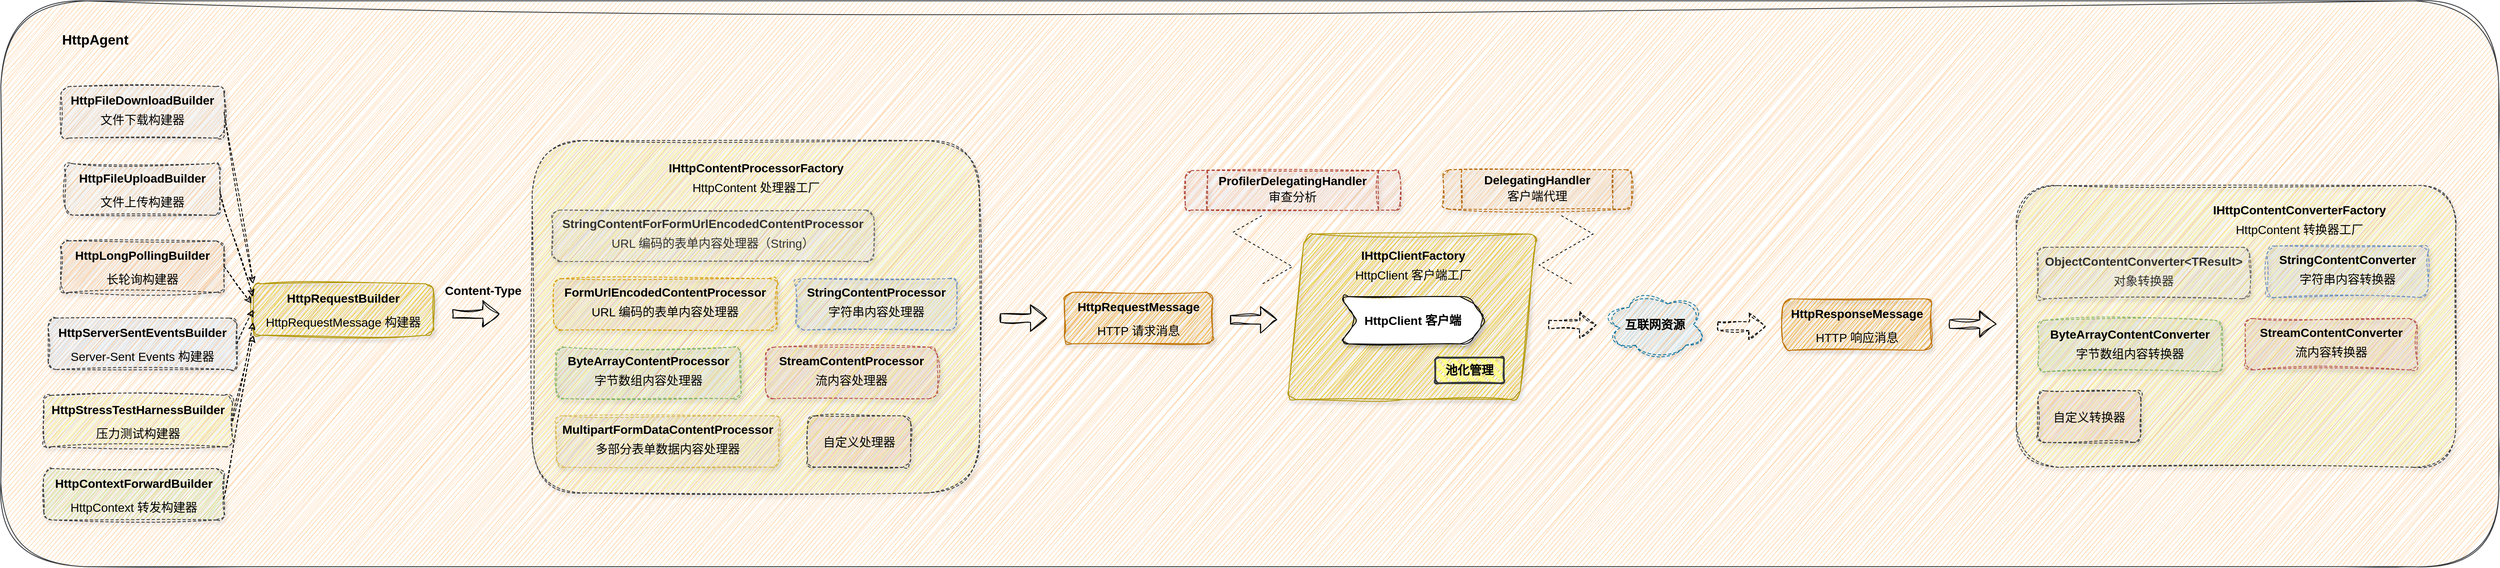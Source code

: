 <mxfile version="24.7.17">
  <diagram name="第 1 页" id="MidELUbckxybCgodSF5H">
    <mxGraphModel dx="3773" dy="2322" grid="1" gridSize="10" guides="1" tooltips="1" connect="1" arrows="1" fold="1" page="1" pageScale="1" pageWidth="827" pageHeight="1169" math="0" shadow="0">
      <root>
        <mxCell id="0" />
        <mxCell id="1" parent="0" />
        <mxCell id="ZTVas6iXDJ7H-JZrCOrF-97" value="" style="rounded=1;whiteSpace=wrap;html=1;sketch=1;curveFitting=1;jiggle=2;fillColor=#ffcc99;strokeColor=#36393d;" vertex="1" parent="1">
          <mxGeometry x="-500" y="-30" width="2910" height="660" as="geometry" />
        </mxCell>
        <mxCell id="ZTVas6iXDJ7H-JZrCOrF-8" value="HttpFileDownloadBuilder&lt;div style=&quot;line-height: 200%;&quot;&gt;&lt;span style=&quot;font-weight: normal;&quot;&gt;文件下载构建器&lt;/span&gt;&lt;/div&gt;" style="rounded=1;whiteSpace=wrap;html=1;fontSize=14;fontStyle=1;labelBackgroundColor=none;glass=0;shadow=1;sketch=1;curveFitting=1;jiggle=2;fillColor=#eeeeee;strokeColor=#36393d;dashed=1;" vertex="1" parent="1">
          <mxGeometry x="-430" y="70" width="190" height="60" as="geometry" />
        </mxCell>
        <mxCell id="ZTVas6iXDJ7H-JZrCOrF-32" value="&lt;div style=&quot;line-height: 200%;&quot;&gt;HttpFileUploadBuilder&lt;/div&gt;&lt;div style=&quot;line-height: 200%;&quot;&gt;&lt;span style=&quot;font-weight: normal;&quot;&gt;文件上传构建器&lt;/span&gt;&lt;/div&gt;" style="rounded=1;whiteSpace=wrap;html=1;fontSize=14;fontStyle=1;labelBackgroundColor=none;glass=0;shadow=1;sketch=1;curveFitting=1;jiggle=2;fillColor=#f9f7ed;strokeColor=#36393d;dashed=1;" vertex="1" parent="1">
          <mxGeometry x="-425" y="160" width="180" height="60" as="geometry" />
        </mxCell>
        <mxCell id="ZTVas6iXDJ7H-JZrCOrF-33" value="&lt;div style=&quot;line-height: 200%;&quot;&gt;HttpLongPollingBuilder&lt;/div&gt;&lt;div style=&quot;line-height: 200%;&quot;&gt;&lt;span style=&quot;font-weight: normal;&quot;&gt;长轮询构建器&lt;/span&gt;&lt;br&gt;&lt;/div&gt;" style="rounded=1;whiteSpace=wrap;html=1;fontSize=14;fontStyle=1;labelBackgroundColor=none;glass=0;shadow=1;sketch=1;curveFitting=1;jiggle=2;fillColor=#ffcc99;strokeColor=#36393d;dashed=1;" vertex="1" parent="1">
          <mxGeometry x="-430" y="250" width="190" height="60" as="geometry" />
        </mxCell>
        <mxCell id="ZTVas6iXDJ7H-JZrCOrF-34" value="&lt;div style=&quot;line-height: 200%;&quot;&gt;HttpServerSentEventsBuilder&lt;br&gt;&lt;/div&gt;&lt;div style=&quot;line-height: 200%;&quot;&gt;&lt;span style=&quot;font-weight: normal;&quot;&gt;Server-Sent Events 构建器&lt;/span&gt;&lt;br&gt;&lt;/div&gt;" style="rounded=1;whiteSpace=wrap;html=1;fontSize=14;fontStyle=1;labelBackgroundColor=none;glass=0;shadow=1;sketch=1;curveFitting=1;jiggle=2;fillColor=#cce5ff;strokeColor=#36393d;dashed=1;" vertex="1" parent="1">
          <mxGeometry x="-445" y="340" width="220" height="60" as="geometry" />
        </mxCell>
        <mxCell id="ZTVas6iXDJ7H-JZrCOrF-35" value="&lt;div style=&quot;line-height: 200%;&quot;&gt;HttpStressTestHarnessBuilder&lt;br&gt;&lt;/div&gt;&lt;div style=&quot;line-height: 200%;&quot;&gt;&lt;span style=&quot;font-weight: normal;&quot;&gt;压力测试构建器&lt;/span&gt;&lt;br&gt;&lt;/div&gt;" style="rounded=1;whiteSpace=wrap;html=1;fontSize=14;fontStyle=1;labelBackgroundColor=none;glass=0;shadow=1;sketch=1;curveFitting=1;jiggle=2;fillColor=#ffff88;strokeColor=#36393d;dashed=1;" vertex="1" parent="1">
          <mxGeometry x="-450" y="430" width="220" height="60" as="geometry" />
        </mxCell>
        <mxCell id="ZTVas6iXDJ7H-JZrCOrF-36" value="&lt;div style=&quot;line-height: 200%;&quot;&gt;HttpContextForwardBuilder&lt;br&gt;&lt;/div&gt;&lt;div style=&quot;line-height: 200%;&quot;&gt;&lt;span style=&quot;background-color: initial; font-weight: 400;&quot;&gt;HttpContext 转发构建器&lt;/span&gt;&lt;br&gt;&lt;/div&gt;" style="rounded=1;whiteSpace=wrap;html=1;fontSize=14;fontStyle=1;labelBackgroundColor=none;glass=0;shadow=1;sketch=1;curveFitting=1;jiggle=2;fillColor=#cdeb8b;strokeColor=#36393d;dashed=1;" vertex="1" parent="1">
          <mxGeometry x="-450" y="515.5" width="210" height="60" as="geometry" />
        </mxCell>
        <mxCell id="ZTVas6iXDJ7H-JZrCOrF-38" value="&lt;div style=&quot;line-height: 200%;&quot;&gt;HttpRequestBuilder&lt;br&gt;&lt;/div&gt;&lt;div style=&quot;line-height: 200%;&quot;&gt;&lt;span style=&quot;background-color: initial; font-weight: 400;&quot;&gt;HttpRequestMessage&amp;nbsp;&lt;/span&gt;&lt;span style=&quot;background-color: initial; font-weight: 400;&quot;&gt;构建器&lt;/span&gt;&lt;br&gt;&lt;/div&gt;" style="rounded=1;whiteSpace=wrap;html=1;fontSize=14;fontStyle=1;labelBackgroundColor=none;glass=0;shadow=1;sketch=1;curveFitting=1;jiggle=2;fillColor=#e3c800;strokeColor=#B09500;fontColor=#000000;" vertex="1" parent="1">
          <mxGeometry x="-206" y="300" width="210" height="60" as="geometry" />
        </mxCell>
        <mxCell id="ZTVas6iXDJ7H-JZrCOrF-39" value="" style="endArrow=classic;html=1;rounded=0;entryX=0;entryY=0;entryDx=0;entryDy=0;sketch=1;curveFitting=1;jiggle=2;flowAnimation=0;dashed=1;" edge="1" parent="1" target="ZTVas6iXDJ7H-JZrCOrF-38">
          <mxGeometry width="50" height="50" relative="1" as="geometry">
            <mxPoint x="-240" y="100" as="sourcePoint" />
            <mxPoint x="-190" y="50" as="targetPoint" />
          </mxGeometry>
        </mxCell>
        <mxCell id="ZTVas6iXDJ7H-JZrCOrF-41" value="" style="endArrow=classic;html=1;rounded=0;entryX=0;entryY=0.25;entryDx=0;entryDy=0;exitX=1;exitY=0.5;exitDx=0;exitDy=0;sketch=1;curveFitting=1;jiggle=2;dashed=1;" edge="1" parent="1" source="ZTVas6iXDJ7H-JZrCOrF-32" target="ZTVas6iXDJ7H-JZrCOrF-38">
          <mxGeometry width="50" height="50" relative="1" as="geometry">
            <mxPoint x="-220" y="250" as="sourcePoint" />
            <mxPoint x="-190" y="140" as="targetPoint" />
          </mxGeometry>
        </mxCell>
        <mxCell id="ZTVas6iXDJ7H-JZrCOrF-42" value="" style="endArrow=classic;html=1;rounded=0;sketch=1;curveFitting=1;jiggle=2;dashed=1;entryX=-0.01;entryY=0.383;entryDx=0;entryDy=0;entryPerimeter=0;" edge="1" parent="1" target="ZTVas6iXDJ7H-JZrCOrF-38">
          <mxGeometry width="50" height="50" relative="1" as="geometry">
            <mxPoint x="-240" y="280" as="sourcePoint" />
            <mxPoint x="-100" y="320" as="targetPoint" />
          </mxGeometry>
        </mxCell>
        <mxCell id="ZTVas6iXDJ7H-JZrCOrF-43" value="" style="endArrow=classic;html=1;rounded=0;exitX=1;exitY=0.5;exitDx=0;exitDy=0;sketch=1;curveFitting=1;jiggle=2;dashed=1;entryX=0;entryY=0.5;entryDx=0;entryDy=0;" edge="1" parent="1" source="ZTVas6iXDJ7H-JZrCOrF-34" target="ZTVas6iXDJ7H-JZrCOrF-38">
          <mxGeometry width="50" height="50" relative="1" as="geometry">
            <mxPoint x="-220" y="370" as="sourcePoint" />
            <mxPoint x="-90" y="340" as="targetPoint" />
          </mxGeometry>
        </mxCell>
        <mxCell id="ZTVas6iXDJ7H-JZrCOrF-44" value="" style="endArrow=classic;html=1;rounded=0;sketch=1;curveFitting=1;jiggle=2;dashed=1;entryX=0;entryY=0.75;entryDx=0;entryDy=0;" edge="1" parent="1" target="ZTVas6iXDJ7H-JZrCOrF-38">
          <mxGeometry width="50" height="50" relative="1" as="geometry">
            <mxPoint x="-230" y="460" as="sourcePoint" />
            <mxPoint x="-90" y="340" as="targetPoint" />
          </mxGeometry>
        </mxCell>
        <mxCell id="ZTVas6iXDJ7H-JZrCOrF-45" value="" style="endArrow=classic;html=1;rounded=0;sketch=1;curveFitting=1;jiggle=2;dashed=1;entryX=0;entryY=1;entryDx=0;entryDy=0;" edge="1" parent="1" target="ZTVas6iXDJ7H-JZrCOrF-38">
          <mxGeometry width="50" height="50" relative="1" as="geometry">
            <mxPoint x="-240" y="550" as="sourcePoint" />
            <mxPoint x="-90" y="350" as="targetPoint" />
          </mxGeometry>
        </mxCell>
        <mxCell id="ZTVas6iXDJ7H-JZrCOrF-46" value="" style="rounded=1;whiteSpace=wrap;html=1;fontSize=14;fontStyle=1;labelBackgroundColor=none;glass=0;shadow=1;sketch=1;curveFitting=1;jiggle=2;dashed=1;fillColor=#ffff88;strokeColor=#36393d;" vertex="1" parent="1">
          <mxGeometry x="119" y="133" width="521" height="411" as="geometry" />
        </mxCell>
        <mxCell id="ZTVas6iXDJ7H-JZrCOrF-47" value="" style="shape=flexArrow;endArrow=classic;html=1;rounded=0;sketch=1;curveFitting=1;jiggle=2;" edge="1" parent="1">
          <mxGeometry width="50" height="50" relative="1" as="geometry">
            <mxPoint x="664" y="340" as="sourcePoint" />
            <mxPoint x="719" y="340" as="targetPoint" />
          </mxGeometry>
        </mxCell>
        <mxCell id="ZTVas6iXDJ7H-JZrCOrF-48" value="&lt;div style=&quot;line-height: 200%;&quot;&gt;HttpRequestMessage&lt;br&gt;&lt;/div&gt;&lt;div style=&quot;line-height: 200%;&quot;&gt;&lt;span style=&quot;background-color: initial; font-weight: 400;&quot;&gt;HTTP 请求消息&lt;/span&gt;&lt;br&gt;&lt;/div&gt;" style="rounded=1;whiteSpace=wrap;html=1;fontSize=14;fontStyle=1;labelBackgroundColor=none;glass=0;shadow=1;sketch=1;curveFitting=1;jiggle=2;fillColor=#f0a30a;strokeColor=#BD7000;fontColor=#000000;" vertex="1" parent="1">
          <mxGeometry x="739" y="310" width="173" height="60" as="geometry" />
        </mxCell>
        <mxCell id="ZTVas6iXDJ7H-JZrCOrF-53" value="ByteArrayContentProcessor&lt;div style=&quot;line-height: 200%;&quot;&gt;&lt;span style=&quot;font-weight: 400;&quot;&gt;字节数组内容处理器&lt;/span&gt;&lt;br&gt;&lt;/div&gt;" style="rounded=1;whiteSpace=wrap;html=1;fontSize=14;fontStyle=1;labelBackgroundColor=none;glass=0;shadow=1;sketch=1;curveFitting=1;jiggle=2;fillColor=#d5e8d4;strokeColor=#82b366;dashed=1;" vertex="1" parent="1">
          <mxGeometry x="147" y="374" width="215" height="60" as="geometry" />
        </mxCell>
        <mxCell id="ZTVas6iXDJ7H-JZrCOrF-54" value="FormUrlEncodedContentProcessor&lt;div style=&quot;line-height: 200%;&quot;&gt;&lt;span style=&quot;font-weight: 400;&quot;&gt;URL 编码的表单内容处理器&lt;/span&gt;&lt;br&gt;&lt;/div&gt;" style="rounded=1;whiteSpace=wrap;html=1;fontSize=14;fontStyle=1;labelBackgroundColor=none;glass=0;shadow=1;sketch=1;curveFitting=1;jiggle=2;fillColor=#ffe6cc;strokeColor=#d79b00;dashed=1;" vertex="1" parent="1">
          <mxGeometry x="144" y="294" width="260" height="60" as="geometry" />
        </mxCell>
        <mxCell id="ZTVas6iXDJ7H-JZrCOrF-55" value="MultipartFormDataContentProcessor&lt;div style=&quot;line-height: 200%;&quot;&gt;&lt;span style=&quot;font-weight: 400;&quot;&gt;多部分表单数据内容处理器&lt;/span&gt;&lt;br&gt;&lt;/div&gt;" style="rounded=1;whiteSpace=wrap;html=1;fontSize=14;fontStyle=1;labelBackgroundColor=none;glass=0;shadow=1;sketch=1;curveFitting=1;jiggle=2;fillColor=#fff2cc;strokeColor=#d6b656;dashed=1;" vertex="1" parent="1">
          <mxGeometry x="147" y="454" width="260" height="60" as="geometry" />
        </mxCell>
        <mxCell id="ZTVas6iXDJ7H-JZrCOrF-56" value="StreamContentProcessor&lt;div style=&quot;line-height: 200%;&quot;&gt;&lt;span style=&quot;font-weight: 400;&quot;&gt;流内容处理器&lt;/span&gt;&lt;br&gt;&lt;/div&gt;" style="rounded=1;whiteSpace=wrap;html=1;fontSize=14;fontStyle=1;labelBackgroundColor=none;glass=0;shadow=1;sketch=1;curveFitting=1;jiggle=2;fillColor=#f8cecc;strokeColor=#b85450;dashed=1;" vertex="1" parent="1">
          <mxGeometry x="391" y="374" width="200" height="60" as="geometry" />
        </mxCell>
        <mxCell id="ZTVas6iXDJ7H-JZrCOrF-57" value="StringContentForFormUrlEncodedContentProcessor&lt;div style=&quot;line-height: 200%;&quot;&gt;&lt;span style=&quot;font-weight: 400;&quot;&gt;URL 编码的表单内容处理器（String）&lt;/span&gt;&lt;br&gt;&lt;/div&gt;" style="rounded=1;whiteSpace=wrap;html=1;fontSize=14;fontStyle=1;labelBackgroundColor=none;glass=0;shadow=1;sketch=1;curveFitting=1;jiggle=2;fillColor=#f5f5f5;strokeColor=#666666;dashed=1;fontColor=#333333;" vertex="1" parent="1">
          <mxGeometry x="142" y="214" width="375" height="60" as="geometry" />
        </mxCell>
        <mxCell id="ZTVas6iXDJ7H-JZrCOrF-58" value="StringContentProcessor&lt;div style=&quot;line-height: 200%;&quot;&gt;&lt;span style=&quot;font-weight: 400;&quot;&gt;字符串内容处理器&lt;/span&gt;&lt;br&gt;&lt;/div&gt;" style="rounded=1;whiteSpace=wrap;html=1;fontSize=14;fontStyle=1;labelBackgroundColor=none;glass=0;shadow=1;sketch=1;curveFitting=1;jiggle=2;fillColor=#dae8fc;strokeColor=#6c8ebf;dashed=1;" vertex="1" parent="1">
          <mxGeometry x="426" y="294" width="187.5" height="60" as="geometry" />
        </mxCell>
        <mxCell id="ZTVas6iXDJ7H-JZrCOrF-59" value="&lt;span style=&quot;font-size: 14px; font-weight: 700;&quot;&gt;IHttpContentProcessorFactory&lt;/span&gt;&lt;div style=&quot;font-size: 14px; font-weight: 700; line-height: 28px;&quot;&gt;&lt;span style=&quot;font-weight: 400;&quot;&gt;HttpContent 处理器工厂&lt;/span&gt;&lt;/div&gt;" style="text;html=1;align=center;verticalAlign=middle;whiteSpace=wrap;rounded=0;" vertex="1" parent="1">
          <mxGeometry x="259.5" y="164" width="240" height="30" as="geometry" />
        </mxCell>
        <mxCell id="ZTVas6iXDJ7H-JZrCOrF-60" value="&lt;div style=&quot;line-height: 200%;&quot;&gt;&lt;span style=&quot;font-weight: 400;&quot;&gt;自定义处理器&lt;/span&gt;&lt;br&gt;&lt;/div&gt;" style="rounded=1;whiteSpace=wrap;html=1;fontSize=14;fontStyle=1;labelBackgroundColor=none;glass=0;shadow=1;sketch=1;curveFitting=1;jiggle=2;fillColor=#ffcccc;strokeColor=#36393d;dashed=1;" vertex="1" parent="1">
          <mxGeometry x="440" y="454" width="120" height="60" as="geometry" />
        </mxCell>
        <mxCell id="ZTVas6iXDJ7H-JZrCOrF-64" value="Content-Type" style="text;html=1;align=center;verticalAlign=middle;whiteSpace=wrap;rounded=0;fontSize=14;fontStyle=1" vertex="1" parent="1">
          <mxGeometry x="7" y="293" width="110" height="30" as="geometry" />
        </mxCell>
        <mxCell id="ZTVas6iXDJ7H-JZrCOrF-66" value="&lt;div style=&quot;line-height: 200%;&quot;&gt;HttpResponseMessage&lt;br&gt;&lt;/div&gt;&lt;div style=&quot;line-height: 200%;&quot;&gt;&lt;span style=&quot;background-color: initial; font-weight: 400;&quot;&gt;HTTP 响应消息&lt;/span&gt;&lt;br&gt;&lt;/div&gt;" style="rounded=1;whiteSpace=wrap;html=1;fontSize=14;fontStyle=1;labelBackgroundColor=none;glass=0;shadow=1;sketch=1;curveFitting=1;jiggle=2;fillColor=#f0a30a;strokeColor=#BD7000;fontColor=#000000;" vertex="1" parent="1">
          <mxGeometry x="1576" y="317.5" width="173" height="60" as="geometry" />
        </mxCell>
        <mxCell id="ZTVas6iXDJ7H-JZrCOrF-67" value="" style="rounded=1;whiteSpace=wrap;html=1;fontSize=14;fontStyle=1;labelBackgroundColor=none;glass=0;shadow=1;sketch=1;curveFitting=1;jiggle=2;dashed=1;fillColor=#ffff88;strokeColor=#36393d;" vertex="1" parent="1">
          <mxGeometry x="1848" y="185.5" width="512" height="328.5" as="geometry" />
        </mxCell>
        <mxCell id="ZTVas6iXDJ7H-JZrCOrF-68" value="ByteArrayContentConverter&lt;div style=&quot;line-height: 200%;&quot;&gt;&lt;span style=&quot;font-weight: 400;&quot;&gt;字节数组内容转换器&lt;/span&gt;&lt;br&gt;&lt;/div&gt;" style="rounded=1;whiteSpace=wrap;html=1;fontSize=14;fontStyle=1;labelBackgroundColor=none;glass=0;shadow=1;sketch=1;curveFitting=1;jiggle=2;fillColor=#d5e8d4;strokeColor=#82b366;dashed=1;" vertex="1" parent="1">
          <mxGeometry x="1873" y="342.5" width="215" height="60" as="geometry" />
        </mxCell>
        <mxCell id="ZTVas6iXDJ7H-JZrCOrF-71" value="StreamContentConverter&lt;div style=&quot;line-height: 200%;&quot;&gt;&lt;span style=&quot;font-weight: 400;&quot;&gt;流内容转换器&lt;/span&gt;&lt;br&gt;&lt;/div&gt;" style="rounded=1;whiteSpace=wrap;html=1;fontSize=14;fontStyle=1;labelBackgroundColor=none;glass=0;shadow=1;sketch=1;curveFitting=1;jiggle=2;fillColor=#f8cecc;strokeColor=#b85450;dashed=1;" vertex="1" parent="1">
          <mxGeometry x="2115" y="340.5" width="200" height="60" as="geometry" />
        </mxCell>
        <mxCell id="ZTVas6iXDJ7H-JZrCOrF-72" value="ObjectContentConverter&amp;lt;TResult&amp;gt;&lt;div style=&quot;line-height: 200%;&quot;&gt;&lt;span style=&quot;font-weight: 400;&quot;&gt;对象转换器&lt;/span&gt;&lt;br&gt;&lt;/div&gt;" style="rounded=1;whiteSpace=wrap;html=1;fontSize=14;fontStyle=1;labelBackgroundColor=none;glass=0;shadow=1;sketch=1;curveFitting=1;jiggle=2;fillColor=#f5f5f5;strokeColor=#666666;dashed=1;fontColor=#333333;" vertex="1" parent="1">
          <mxGeometry x="1873" y="257.5" width="247" height="60" as="geometry" />
        </mxCell>
        <mxCell id="ZTVas6iXDJ7H-JZrCOrF-73" value="StringContentConverter&lt;div style=&quot;line-height: 200%;&quot;&gt;&lt;span style=&quot;font-weight: 400;&quot;&gt;字符串内容转换器&lt;/span&gt;&lt;br&gt;&lt;/div&gt;" style="rounded=1;whiteSpace=wrap;html=1;fontSize=14;fontStyle=1;labelBackgroundColor=none;glass=0;shadow=1;sketch=1;curveFitting=1;jiggle=2;fillColor=#dae8fc;strokeColor=#6c8ebf;dashed=1;" vertex="1" parent="1">
          <mxGeometry x="2140" y="256" width="187.5" height="60" as="geometry" />
        </mxCell>
        <mxCell id="ZTVas6iXDJ7H-JZrCOrF-74" value="&lt;span style=&quot;font-size: 14px;&quot;&gt;&lt;b&gt;IHttpContentConverterFactory&lt;/b&gt;&lt;/span&gt;&lt;br&gt;&lt;div style=&quot;font-size: 14px; font-weight: 700; line-height: 28px;&quot;&gt;&lt;span style=&quot;font-weight: 400;&quot;&gt;HttpContent 转换器工厂&lt;/span&gt;&lt;/div&gt;" style="text;html=1;align=center;verticalAlign=middle;whiteSpace=wrap;rounded=0;" vertex="1" parent="1">
          <mxGeometry x="2058" y="212.5" width="240" height="30" as="geometry" />
        </mxCell>
        <mxCell id="ZTVas6iXDJ7H-JZrCOrF-75" value="&lt;div style=&quot;line-height: 200%;&quot;&gt;&lt;span style=&quot;font-weight: 400;&quot;&gt;自定义转换器&lt;/span&gt;&lt;br&gt;&lt;/div&gt;" style="rounded=1;whiteSpace=wrap;html=1;fontSize=14;fontStyle=1;labelBackgroundColor=none;glass=0;shadow=1;sketch=1;curveFitting=1;jiggle=2;fillColor=#ffcccc;strokeColor=#36393d;dashed=1;" vertex="1" parent="1">
          <mxGeometry x="1873" y="425" width="120" height="60" as="geometry" />
        </mxCell>
        <mxCell id="ZTVas6iXDJ7H-JZrCOrF-76" value="&lt;p style=&quot;line-height: 100%;&quot;&gt;&lt;b&gt;&lt;font style=&quot;font-size: 14px;&quot;&gt;互联网资源&lt;/font&gt;&lt;/b&gt;&lt;/p&gt;" style="ellipse;shape=cloud;whiteSpace=wrap;html=1;sketch=1;curveFitting=1;jiggle=2;shadow=1;fillColor=#b1ddf0;strokeColor=#10739e;dashed=1;" vertex="1" parent="1">
          <mxGeometry x="1367" y="307.5" width="120" height="80" as="geometry" />
        </mxCell>
        <mxCell id="ZTVas6iXDJ7H-JZrCOrF-79" value="" style="shape=parallelogram;perimeter=parallelogramPerimeter;whiteSpace=wrap;html=1;fixedSize=1;rounded=1;sketch=1;curveFitting=1;jiggle=2;shadow=1;fillColor=#e3c800;strokeColor=#B09500;fontColor=#000000;" vertex="1" parent="1">
          <mxGeometry x="999" y="242" width="290" height="193" as="geometry" />
        </mxCell>
        <mxCell id="ZTVas6iXDJ7H-JZrCOrF-78" value="&lt;font style=&quot;font-size: 14px;&quot;&gt;&lt;b&gt;HttpClient 客户端&lt;/b&gt;&lt;/font&gt;" style="shape=step;perimeter=stepPerimeter;whiteSpace=wrap;html=1;fixedSize=1;rounded=1;sketch=1;curveFitting=1;jiggle=2;shadow=1;" vertex="1" parent="1">
          <mxGeometry x="1060" y="315" width="170" height="55" as="geometry" />
        </mxCell>
        <mxCell id="ZTVas6iXDJ7H-JZrCOrF-80" value="&lt;span style=&quot;font-size: 14px; font-weight: 700;&quot;&gt;IHttpClientFactory&lt;/span&gt;&lt;div style=&quot;font-size: 14px; font-weight: 700; line-height: 28px;&quot;&gt;&lt;span style=&quot;font-weight: 400;&quot;&gt;HttpClient 客户端工厂&lt;/span&gt;&lt;/div&gt;" style="text;html=1;align=center;verticalAlign=middle;whiteSpace=wrap;rounded=0;" vertex="1" parent="1">
          <mxGeometry x="1058" y="266" width="175" height="30" as="geometry" />
        </mxCell>
        <mxCell id="ZTVas6iXDJ7H-JZrCOrF-81" value="&lt;b&gt;&lt;font style=&quot;font-size: 14px;&quot;&gt;池化管理&lt;/font&gt;&lt;/b&gt;" style="rounded=1;whiteSpace=wrap;html=1;strokeWidth=2;fillWeight=4;hachureGap=8;hachureAngle=45;fillColor=#ffff88;sketch=1;strokeColor=#36393d;" vertex="1" parent="1">
          <mxGeometry x="1171" y="386" width="80" height="30" as="geometry" />
        </mxCell>
        <mxCell id="ZTVas6iXDJ7H-JZrCOrF-83" value="" style="shape=flexArrow;endArrow=classic;html=1;rounded=0;sketch=1;curveFitting=1;jiggle=2;dashed=1;" edge="1" parent="1">
          <mxGeometry width="50" height="50" relative="1" as="geometry">
            <mxPoint x="1303" y="347.5" as="sourcePoint" />
            <mxPoint x="1359" y="348" as="targetPoint" />
          </mxGeometry>
        </mxCell>
        <mxCell id="ZTVas6iXDJ7H-JZrCOrF-87" value="" style="shape=flexArrow;endArrow=classic;html=1;rounded=0;sketch=1;curveFitting=1;jiggle=2;" edge="1" parent="1">
          <mxGeometry width="50" height="50" relative="1" as="geometry">
            <mxPoint x="26" y="335" as="sourcePoint" />
            <mxPoint x="81" y="335" as="targetPoint" />
          </mxGeometry>
        </mxCell>
        <mxCell id="ZTVas6iXDJ7H-JZrCOrF-88" value="" style="shape=flexArrow;endArrow=classic;html=1;rounded=0;sketch=1;curveFitting=1;jiggle=2;" edge="1" parent="1">
          <mxGeometry width="50" height="50" relative="1" as="geometry">
            <mxPoint x="932" y="342" as="sourcePoint" />
            <mxPoint x="987" y="342" as="targetPoint" />
          </mxGeometry>
        </mxCell>
        <mxCell id="ZTVas6iXDJ7H-JZrCOrF-89" value="" style="shape=flexArrow;endArrow=classic;html=1;rounded=0;sketch=1;curveFitting=1;jiggle=2;dashed=1;" edge="1" parent="1">
          <mxGeometry width="50" height="50" relative="1" as="geometry">
            <mxPoint x="1500" y="349.25" as="sourcePoint" />
            <mxPoint x="1556" y="349.75" as="targetPoint" />
          </mxGeometry>
        </mxCell>
        <mxCell id="ZTVas6iXDJ7H-JZrCOrF-90" value="" style="shape=flexArrow;endArrow=classic;html=1;rounded=0;sketch=1;curveFitting=1;jiggle=2;" edge="1" parent="1">
          <mxGeometry width="50" height="50" relative="1" as="geometry">
            <mxPoint x="1770" y="347" as="sourcePoint" />
            <mxPoint x="1825" y="347" as="targetPoint" />
          </mxGeometry>
        </mxCell>
        <mxCell id="ZTVas6iXDJ7H-JZrCOrF-93" value="&lt;b&gt;&lt;font style=&quot;font-size: 14px;&quot;&gt;DelegatingHandler&lt;/font&gt;&lt;/b&gt;&lt;div style=&quot;line-height: 170%;&quot;&gt;&lt;span style=&quot;font-size: 14px;&quot;&gt;客户端代理&lt;/span&gt;&lt;/div&gt;" style="shape=process;whiteSpace=wrap;html=1;backgroundOutline=1;rounded=1;sketch=1;curveFitting=1;jiggle=2;shadow=1;dashed=1;fillColor=#fad7ac;strokeColor=#b46504;" vertex="1" parent="1">
          <mxGeometry x="1180" y="167" width="220" height="46" as="geometry" />
        </mxCell>
        <mxCell id="ZTVas6iXDJ7H-JZrCOrF-94" value="&lt;span style=&quot;font-size: 14px;&quot;&gt;&lt;b&gt;ProfilerDelegatingHandler&lt;/b&gt;&lt;/span&gt;&lt;br&gt;&lt;div style=&quot;line-height: 170%;&quot;&gt;&lt;span style=&quot;font-size: 14px;&quot;&gt;审查分析&lt;/span&gt;&lt;/div&gt;" style="shape=process;whiteSpace=wrap;html=1;backgroundOutline=1;rounded=1;sketch=1;curveFitting=1;jiggle=2;shadow=1;dashed=1;fillColor=#fad9d5;strokeColor=#ae4132;" vertex="1" parent="1">
          <mxGeometry x="880" y="168" width="250" height="46" as="geometry" />
        </mxCell>
        <mxCell id="ZTVas6iXDJ7H-JZrCOrF-95" value="" style="edgeStyle=isometricEdgeStyle;endArrow=none;html=1;rounded=0;dashed=1;" edge="1" parent="1">
          <mxGeometry width="50" height="100" relative="1" as="geometry">
            <mxPoint x="970" y="300" as="sourcePoint" />
            <mxPoint x="970" y="220" as="targetPoint" />
          </mxGeometry>
        </mxCell>
        <mxCell id="ZTVas6iXDJ7H-JZrCOrF-96" value="" style="edgeStyle=isometricEdgeStyle;endArrow=none;html=1;elbow=vertical;rounded=0;entryX=0.623;entryY=1.152;entryDx=0;entryDy=0;entryPerimeter=0;dashed=1;" edge="1" parent="1" target="ZTVas6iXDJ7H-JZrCOrF-93">
          <mxGeometry width="50" height="100" relative="1" as="geometry">
            <mxPoint x="1330" y="300" as="sourcePoint" />
            <mxPoint x="1380" y="230" as="targetPoint" />
          </mxGeometry>
        </mxCell>
        <mxCell id="ZTVas6iXDJ7H-JZrCOrF-98" value="HttpAgent" style="text;html=1;align=center;verticalAlign=middle;whiteSpace=wrap;rounded=0;fontStyle=1;fontSize=16;" vertex="1" parent="1">
          <mxGeometry x="-435" width="90" height="30" as="geometry" />
        </mxCell>
      </root>
    </mxGraphModel>
  </diagram>
</mxfile>
